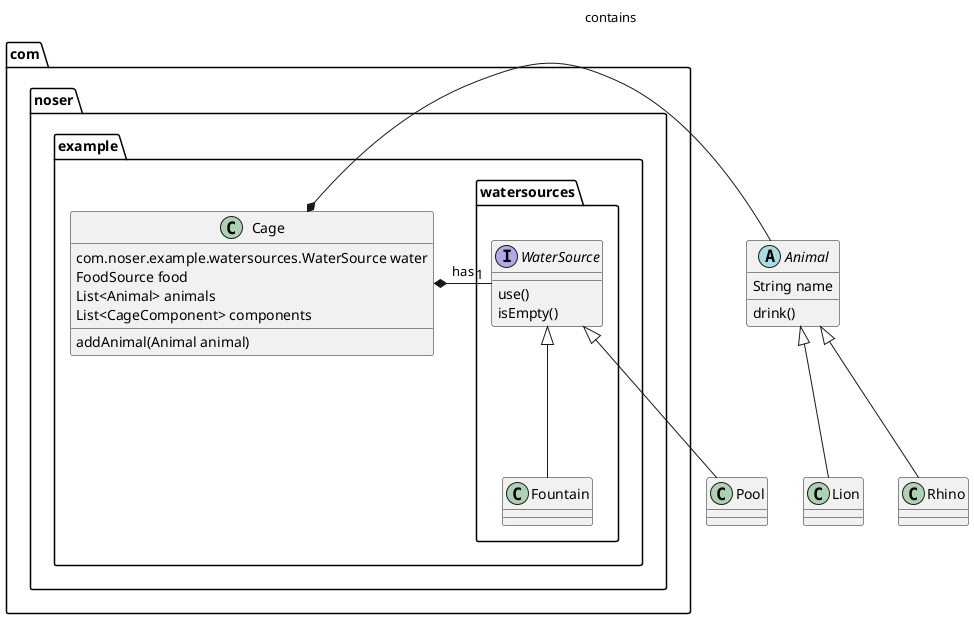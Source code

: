@startuml

interface com.noser.example.watersources.WaterSource{
   use()
   isEmpty()
}

class Pool
class com.noser.example.watersources.Fountain

abstract class Animal {
   String name
   drink()
}

class Lion{
}

class Rhino{
}

class com.noser.example.Cage {
   com.noser.example.watersources.WaterSource water
   FoodSource food
   List<Animal> animals
   List<CageComponent> components
   addAnimal(Animal animal)
}


com.noser.example.watersources.WaterSource <|--- Pool
com.noser.example.watersources.WaterSource <|--- com.noser.example.watersources.Fountain
Animal <|--- Lion
Animal <|--- Rhino

com.noser.example.Cage *- Animal : contains
com.noser.example.Cage *- "1" com.noser.example.watersources.WaterSource : has

@enduml